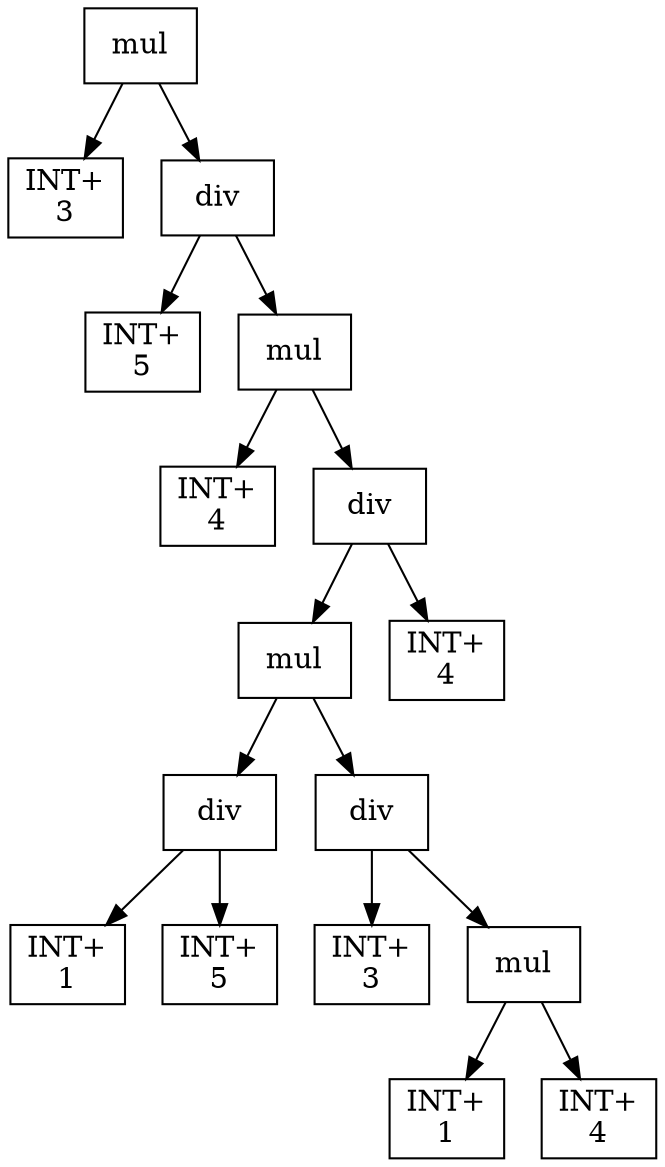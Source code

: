 digraph expr {
  node [shape=box];
  n1 [label="mul"];
  n2 [label="INT+\n3"];
  n3 [label="div"];
  n4 [label="INT+\n5"];
  n5 [label="mul"];
  n6 [label="INT+\n4"];
  n7 [label="div"];
  n8 [label="mul"];
  n9 [label="div"];
  n10 [label="INT+\n1"];
  n11 [label="INT+\n5"];
  n9 -> n10;
  n9 -> n11;
  n12 [label="div"];
  n13 [label="INT+\n3"];
  n14 [label="mul"];
  n15 [label="INT+\n1"];
  n16 [label="INT+\n4"];
  n14 -> n15;
  n14 -> n16;
  n12 -> n13;
  n12 -> n14;
  n8 -> n9;
  n8 -> n12;
  n17 [label="INT+\n4"];
  n7 -> n8;
  n7 -> n17;
  n5 -> n6;
  n5 -> n7;
  n3 -> n4;
  n3 -> n5;
  n1 -> n2;
  n1 -> n3;
}